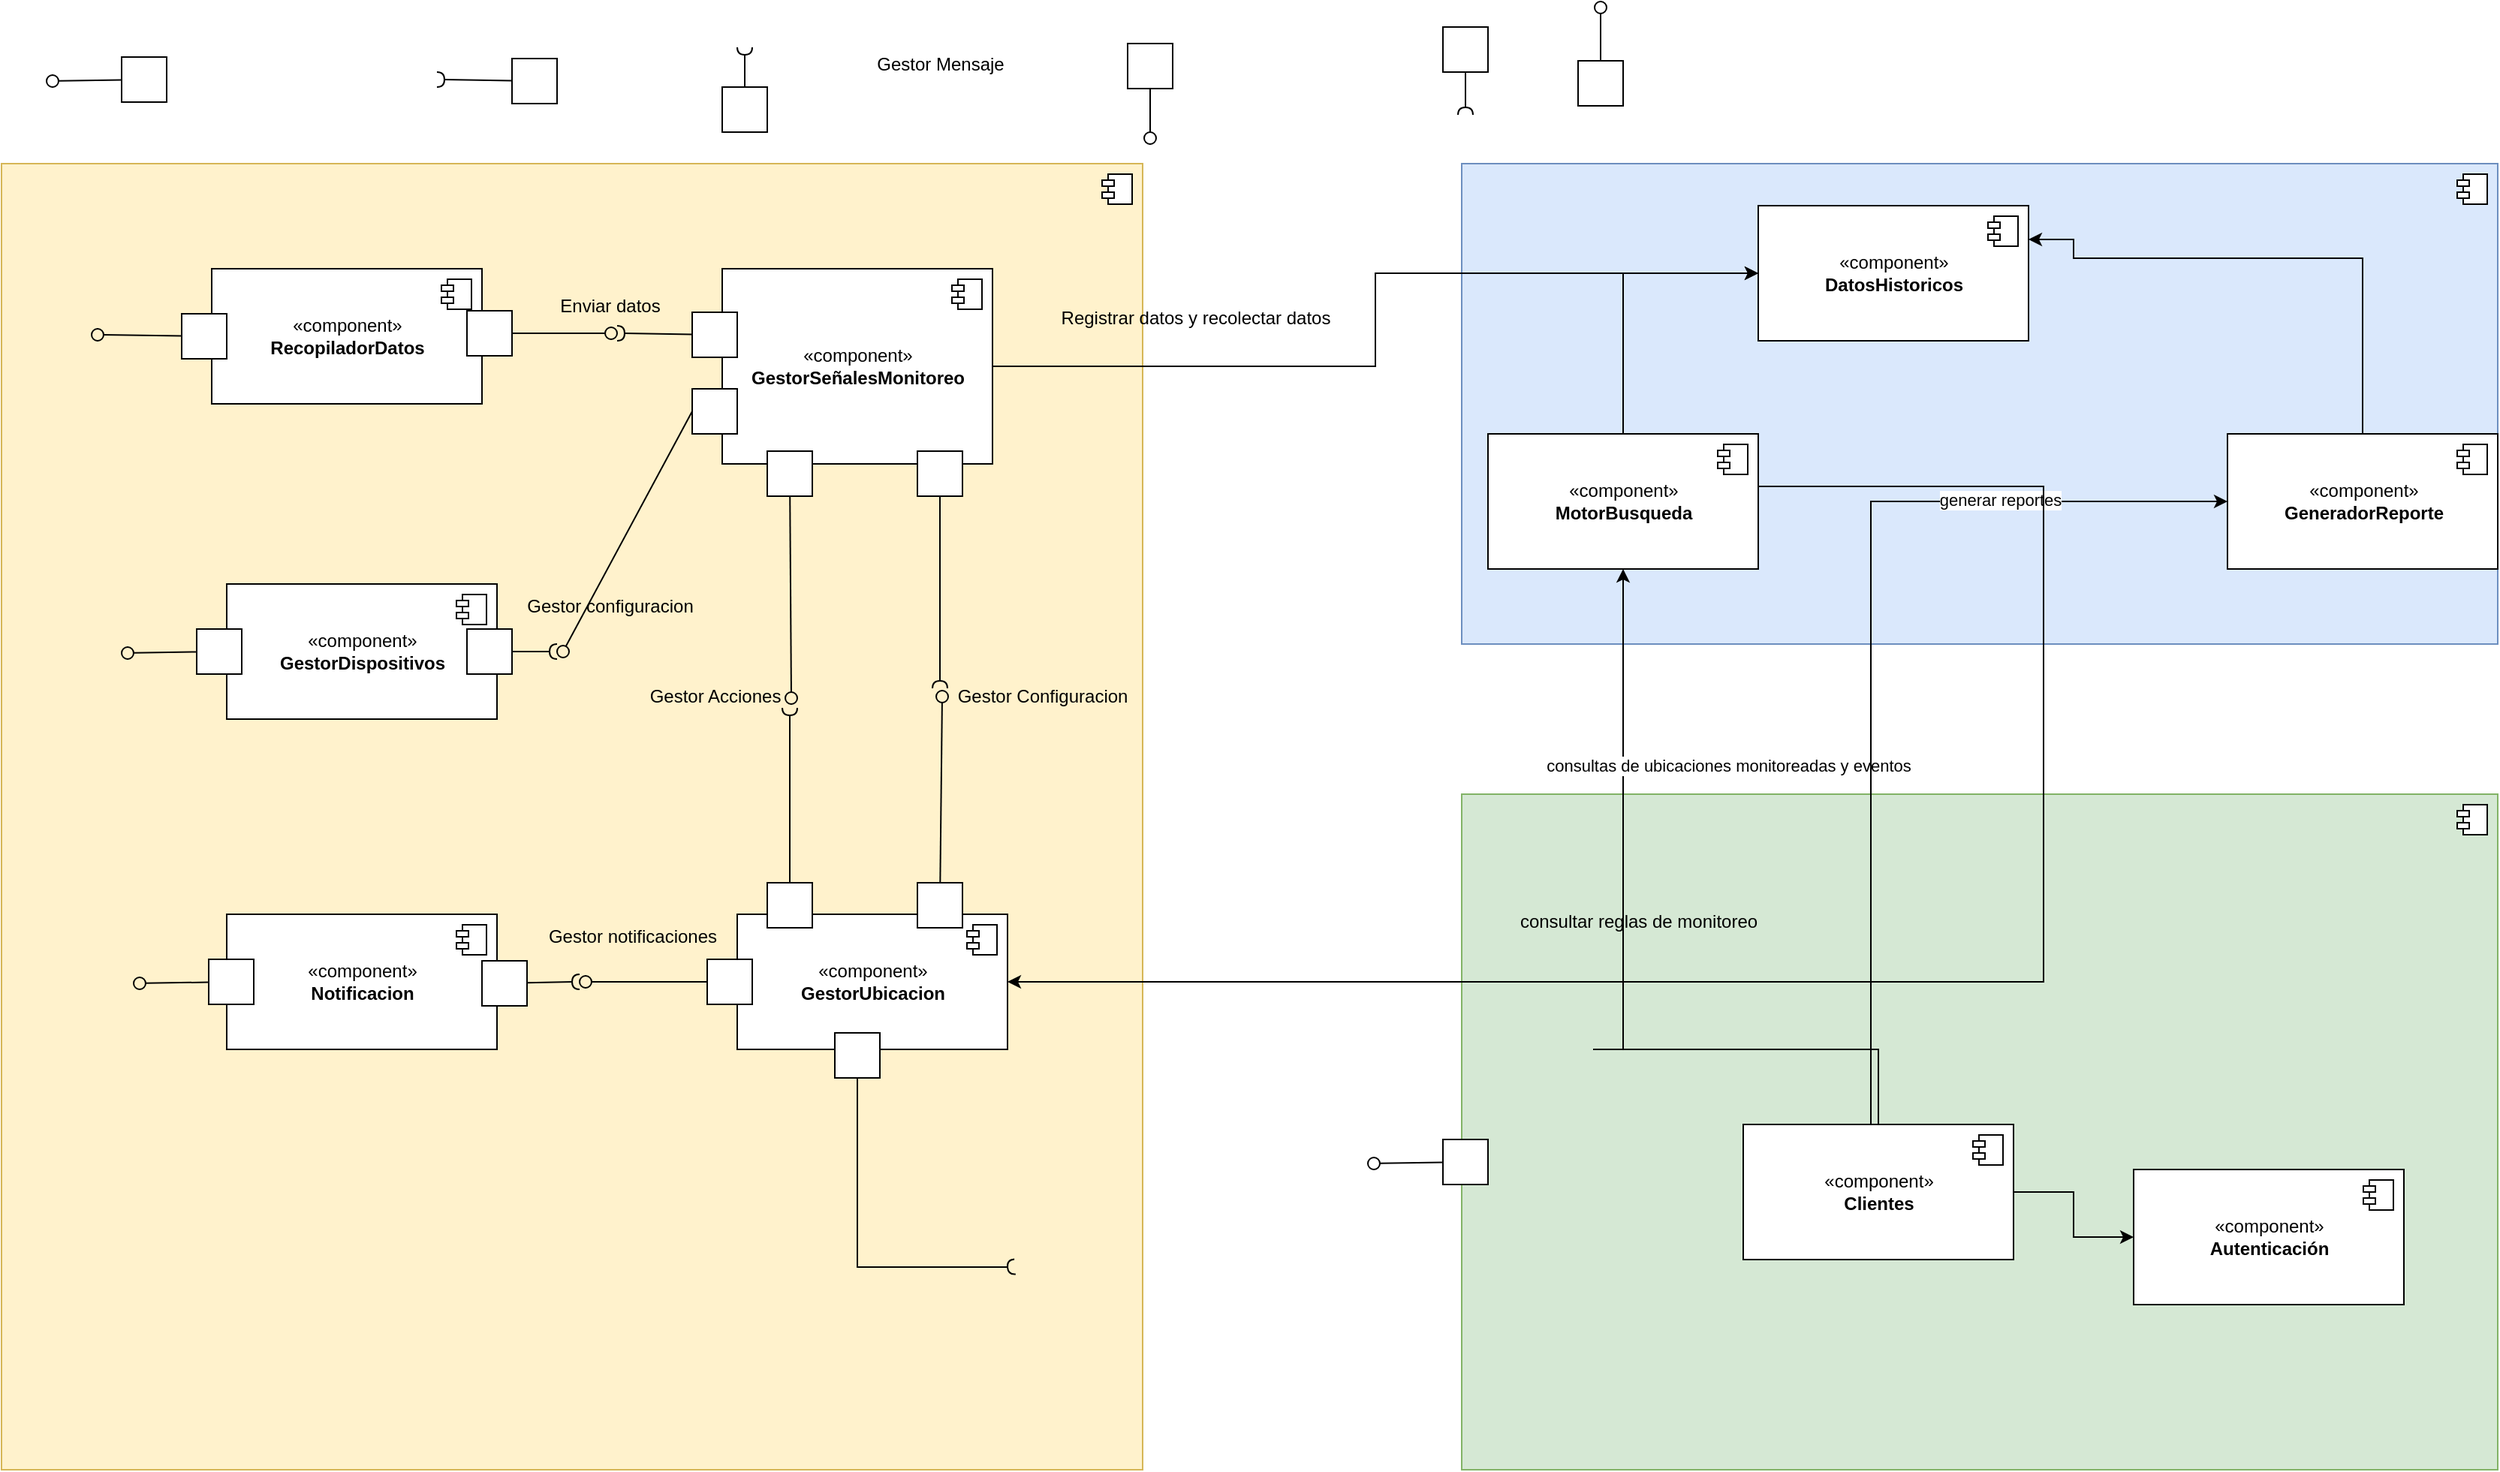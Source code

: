 <mxfile version="20.2.7" type="github">
  <diagram name="Page-1" id="5f0bae14-7c28-e335-631c-24af17079c00">
    <mxGraphModel dx="1618" dy="1870" grid="1" gridSize="10" guides="1" tooltips="1" connect="1" arrows="1" fold="1" page="1" pageScale="1" pageWidth="1100" pageHeight="850" background="none" math="0" shadow="0">
      <root>
        <mxCell id="0" />
        <mxCell id="1" parent="0" />
        <mxCell id="_3enAfRf96Bm5nbUzgbu-195" value="" style="html=1;rounded=0;direction=east;flipV=0;" vertex="1" parent="1">
          <mxGeometry x="360" y="30" width="30" height="30" as="geometry" />
        </mxCell>
        <mxCell id="_3enAfRf96Bm5nbUzgbu-196" value="" style="endArrow=none;html=1;rounded=0;align=center;verticalAlign=top;endFill=0;labelBackgroundColor=none;endSize=2;" edge="1" source="_3enAfRf96Bm5nbUzgbu-195" target="_3enAfRf96Bm5nbUzgbu-197" parent="1">
          <mxGeometry relative="1" as="geometry" />
        </mxCell>
        <mxCell id="_3enAfRf96Bm5nbUzgbu-197" value="" style="shape=requiredInterface;html=1;fontSize=11;align=center;fillColor=none;points=[];aspect=fixed;resizable=0;verticalAlign=bottom;labelPosition=center;verticalLabelPosition=top;flipH=1;flipV=0;rotation=-180;" vertex="1" parent="1">
          <mxGeometry x="310" y="39" width="5" height="10" as="geometry" />
        </mxCell>
        <mxCell id="_3enAfRf96Bm5nbUzgbu-139" value="" style="html=1;dropTarget=0;fillColor=#fff2cc;strokeColor=#d6b656;" vertex="1" parent="1">
          <mxGeometry x="20" y="100" width="760" height="870" as="geometry" />
        </mxCell>
        <mxCell id="_3enAfRf96Bm5nbUzgbu-140" value="" style="shape=module;jettyWidth=8;jettyHeight=4;" vertex="1" parent="_3enAfRf96Bm5nbUzgbu-139">
          <mxGeometry x="1" width="20" height="20" relative="1" as="geometry">
            <mxPoint x="-27" y="7" as="offset" />
          </mxGeometry>
        </mxCell>
        <mxCell id="_3enAfRf96Bm5nbUzgbu-137" value="" style="html=1;dropTarget=0;fillColor=#dae8fc;strokeColor=#6c8ebf;" vertex="1" parent="1">
          <mxGeometry x="992.5" y="100" width="690" height="320" as="geometry" />
        </mxCell>
        <mxCell id="_3enAfRf96Bm5nbUzgbu-138" value="" style="shape=module;jettyWidth=8;jettyHeight=4;" vertex="1" parent="_3enAfRf96Bm5nbUzgbu-137">
          <mxGeometry x="1" width="20" height="20" relative="1" as="geometry">
            <mxPoint x="-27" y="7" as="offset" />
          </mxGeometry>
        </mxCell>
        <mxCell id="_3enAfRf96Bm5nbUzgbu-135" value="" style="html=1;dropTarget=0;fillColor=#d5e8d4;strokeColor=#82b366;" vertex="1" parent="1">
          <mxGeometry x="992.5" y="520" width="690" height="450" as="geometry" />
        </mxCell>
        <mxCell id="_3enAfRf96Bm5nbUzgbu-136" value="" style="shape=module;jettyWidth=8;jettyHeight=4;" vertex="1" parent="_3enAfRf96Bm5nbUzgbu-135">
          <mxGeometry x="1" width="20" height="20" relative="1" as="geometry">
            <mxPoint x="-27" y="7" as="offset" />
          </mxGeometry>
        </mxCell>
        <mxCell id="_3enAfRf96Bm5nbUzgbu-3" value="«component»&lt;br&gt;&lt;b&gt;RecopiladorDatos&lt;/b&gt;" style="html=1;dropTarget=0;" vertex="1" parent="1">
          <mxGeometry x="160" y="170" width="180" height="90" as="geometry" />
        </mxCell>
        <mxCell id="_3enAfRf96Bm5nbUzgbu-4" value="" style="shape=module;jettyWidth=8;jettyHeight=4;" vertex="1" parent="_3enAfRf96Bm5nbUzgbu-3">
          <mxGeometry x="1" width="20" height="20" relative="1" as="geometry">
            <mxPoint x="-27" y="7" as="offset" />
          </mxGeometry>
        </mxCell>
        <mxCell id="_3enAfRf96Bm5nbUzgbu-110" style="edgeStyle=orthogonalEdgeStyle;rounded=0;orthogonalLoop=1;jettySize=auto;html=1;exitX=0.5;exitY=0;exitDx=0;exitDy=0;entryX=0.5;entryY=1;entryDx=0;entryDy=0;" edge="1" parent="1" source="_3enAfRf96Bm5nbUzgbu-13" target="_3enAfRf96Bm5nbUzgbu-108">
          <mxGeometry relative="1" as="geometry">
            <mxPoint x="1450" y="550" as="targetPoint" />
            <Array as="points">
              <mxPoint x="1080" y="690" />
              <mxPoint x="940" y="690" />
            </Array>
          </mxGeometry>
        </mxCell>
        <mxCell id="_3enAfRf96Bm5nbUzgbu-113" value="consultas de ubicaciones monitoreadas y eventos" style="edgeLabel;html=1;align=center;verticalAlign=middle;resizable=0;points=[];" vertex="1" connectable="0" parent="_3enAfRf96Bm5nbUzgbu-110">
          <mxGeometry x="0.465" relative="1" as="geometry">
            <mxPoint x="70" y="-24" as="offset" />
          </mxGeometry>
        </mxCell>
        <mxCell id="_3enAfRf96Bm5nbUzgbu-120" style="edgeStyle=orthogonalEdgeStyle;rounded=0;orthogonalLoop=1;jettySize=auto;html=1;entryX=0;entryY=0.5;entryDx=0;entryDy=0;exitX=1;exitY=0.25;exitDx=0;exitDy=0;" edge="1" parent="1" source="_3enAfRf96Bm5nbUzgbu-13" target="_3enAfRf96Bm5nbUzgbu-118">
          <mxGeometry relative="1" as="geometry">
            <Array as="points">
              <mxPoint x="1265" y="743" />
              <mxPoint x="1265" y="325" />
            </Array>
          </mxGeometry>
        </mxCell>
        <mxCell id="_3enAfRf96Bm5nbUzgbu-121" value="generar reportes" style="edgeLabel;html=1;align=center;verticalAlign=middle;resizable=0;points=[];" vertex="1" connectable="0" parent="_3enAfRf96Bm5nbUzgbu-120">
          <mxGeometry x="0.606" y="1" relative="1" as="geometry">
            <mxPoint as="offset" />
          </mxGeometry>
        </mxCell>
        <mxCell id="_3enAfRf96Bm5nbUzgbu-141" style="edgeStyle=orthogonalEdgeStyle;rounded=0;orthogonalLoop=1;jettySize=auto;html=1;entryX=0;entryY=0.5;entryDx=0;entryDy=0;" edge="1" parent="1" source="_3enAfRf96Bm5nbUzgbu-13" target="_3enAfRf96Bm5nbUzgbu-64">
          <mxGeometry relative="1" as="geometry" />
        </mxCell>
        <mxCell id="_3enAfRf96Bm5nbUzgbu-13" value="«component»&lt;br&gt;&lt;b&gt;Clientes&lt;/b&gt;" style="html=1;dropTarget=0;" vertex="1" parent="1">
          <mxGeometry x="1180" y="740" width="180" height="90" as="geometry" />
        </mxCell>
        <mxCell id="_3enAfRf96Bm5nbUzgbu-14" value="" style="shape=module;jettyWidth=8;jettyHeight=4;" vertex="1" parent="_3enAfRf96Bm5nbUzgbu-13">
          <mxGeometry x="1" width="20" height="20" relative="1" as="geometry">
            <mxPoint x="-27" y="7" as="offset" />
          </mxGeometry>
        </mxCell>
        <mxCell id="_3enAfRf96Bm5nbUzgbu-20" value="«component»&lt;br&gt;&lt;b&gt;GestorUbicacion&lt;br&gt;&lt;/b&gt;" style="html=1;dropTarget=0;" vertex="1" parent="1">
          <mxGeometry x="510" y="600" width="180" height="90" as="geometry" />
        </mxCell>
        <mxCell id="_3enAfRf96Bm5nbUzgbu-21" value="" style="shape=module;jettyWidth=8;jettyHeight=4;" vertex="1" parent="_3enAfRf96Bm5nbUzgbu-20">
          <mxGeometry x="1" width="20" height="20" relative="1" as="geometry">
            <mxPoint x="-27" y="7" as="offset" />
          </mxGeometry>
        </mxCell>
        <mxCell id="_3enAfRf96Bm5nbUzgbu-51" value="" style="html=1;rounded=0;" vertex="1" parent="1">
          <mxGeometry x="140" y="200" width="30" height="30" as="geometry" />
        </mxCell>
        <mxCell id="_3enAfRf96Bm5nbUzgbu-52" value="" style="endArrow=none;html=1;rounded=0;align=center;verticalAlign=top;endFill=0;labelBackgroundColor=none;endSize=2;" edge="1" source="_3enAfRf96Bm5nbUzgbu-51" target="_3enAfRf96Bm5nbUzgbu-53" parent="1">
          <mxGeometry relative="1" as="geometry" />
        </mxCell>
        <mxCell id="_3enAfRf96Bm5nbUzgbu-53" value="" style="ellipse;html=1;fontSize=11;align=center;fillColor=none;points=[];aspect=fixed;resizable=0;verticalAlign=bottom;labelPosition=center;verticalLabelPosition=top;flipH=1;" vertex="1" parent="1">
          <mxGeometry x="80" y="210" width="8" height="8" as="geometry" />
        </mxCell>
        <mxCell id="_3enAfRf96Bm5nbUzgbu-64" value="«component»&lt;br&gt;&lt;b&gt;Autenticación&lt;/b&gt;" style="html=1;dropTarget=0;" vertex="1" parent="1">
          <mxGeometry x="1440" y="770" width="180" height="90" as="geometry" />
        </mxCell>
        <mxCell id="_3enAfRf96Bm5nbUzgbu-65" value="" style="shape=module;jettyWidth=8;jettyHeight=4;" vertex="1" parent="_3enAfRf96Bm5nbUzgbu-64">
          <mxGeometry x="1" width="20" height="20" relative="1" as="geometry">
            <mxPoint x="-27" y="7" as="offset" />
          </mxGeometry>
        </mxCell>
        <mxCell id="_3enAfRf96Bm5nbUzgbu-78" value="«component»&lt;br&gt;&lt;b&gt;Notificacion&lt;/b&gt;" style="html=1;dropTarget=0;" vertex="1" parent="1">
          <mxGeometry x="170" y="600" width="180" height="90" as="geometry" />
        </mxCell>
        <mxCell id="_3enAfRf96Bm5nbUzgbu-79" value="" style="shape=module;jettyWidth=8;jettyHeight=4;" vertex="1" parent="_3enAfRf96Bm5nbUzgbu-78">
          <mxGeometry x="1" width="20" height="20" relative="1" as="geometry">
            <mxPoint x="-27" y="7" as="offset" />
          </mxGeometry>
        </mxCell>
        <mxCell id="_3enAfRf96Bm5nbUzgbu-126" style="edgeStyle=orthogonalEdgeStyle;rounded=0;orthogonalLoop=1;jettySize=auto;html=1;entryX=0;entryY=0.5;entryDx=0;entryDy=0;" edge="1" parent="1" source="_3enAfRf96Bm5nbUzgbu-84" target="_3enAfRf96Bm5nbUzgbu-124">
          <mxGeometry relative="1" as="geometry" />
        </mxCell>
        <mxCell id="_3enAfRf96Bm5nbUzgbu-84" value="«component»&lt;br&gt;&lt;b&gt;GestorSeñalesMonitoreo&lt;br&gt;&lt;/b&gt;" style="html=1;dropTarget=0;" vertex="1" parent="1">
          <mxGeometry x="500" y="170" width="180" height="130" as="geometry" />
        </mxCell>
        <mxCell id="_3enAfRf96Bm5nbUzgbu-85" value="" style="shape=module;jettyWidth=8;jettyHeight=4;" vertex="1" parent="_3enAfRf96Bm5nbUzgbu-84">
          <mxGeometry x="1" width="20" height="20" relative="1" as="geometry">
            <mxPoint x="-27" y="7" as="offset" />
          </mxGeometry>
        </mxCell>
        <mxCell id="_3enAfRf96Bm5nbUzgbu-104" value="«component»&lt;br&gt;&lt;b&gt;GestorDispositivos&lt;/b&gt;" style="html=1;dropTarget=0;" vertex="1" parent="1">
          <mxGeometry x="170" y="380" width="180" height="90" as="geometry" />
        </mxCell>
        <mxCell id="_3enAfRf96Bm5nbUzgbu-105" value="" style="shape=module;jettyWidth=8;jettyHeight=4;" vertex="1" parent="_3enAfRf96Bm5nbUzgbu-104">
          <mxGeometry x="1" width="20" height="20" relative="1" as="geometry">
            <mxPoint x="-27" y="7" as="offset" />
          </mxGeometry>
        </mxCell>
        <mxCell id="_3enAfRf96Bm5nbUzgbu-128" style="edgeStyle=orthogonalEdgeStyle;rounded=0;orthogonalLoop=1;jettySize=auto;html=1;" edge="1" parent="1" source="_3enAfRf96Bm5nbUzgbu-108" target="_3enAfRf96Bm5nbUzgbu-124">
          <mxGeometry relative="1" as="geometry">
            <Array as="points">
              <mxPoint x="1100" y="290" />
            </Array>
          </mxGeometry>
        </mxCell>
        <mxCell id="_3enAfRf96Bm5nbUzgbu-131" style="edgeStyle=orthogonalEdgeStyle;rounded=0;orthogonalLoop=1;jettySize=auto;html=1;entryX=1;entryY=0.5;entryDx=0;entryDy=0;" edge="1" parent="1" source="_3enAfRf96Bm5nbUzgbu-108" target="_3enAfRf96Bm5nbUzgbu-20">
          <mxGeometry relative="1" as="geometry">
            <Array as="points">
              <mxPoint x="1380" y="315" />
              <mxPoint x="1380" y="645" />
            </Array>
          </mxGeometry>
        </mxCell>
        <mxCell id="_3enAfRf96Bm5nbUzgbu-108" value="«component»&lt;br&gt;&lt;b&gt;MotorBusqueda&lt;/b&gt;" style="html=1;dropTarget=0;" vertex="1" parent="1">
          <mxGeometry x="1010" y="280" width="180" height="90" as="geometry" />
        </mxCell>
        <mxCell id="_3enAfRf96Bm5nbUzgbu-109" value="" style="shape=module;jettyWidth=8;jettyHeight=4;" vertex="1" parent="_3enAfRf96Bm5nbUzgbu-108">
          <mxGeometry x="1" width="20" height="20" relative="1" as="geometry">
            <mxPoint x="-27" y="7" as="offset" />
          </mxGeometry>
        </mxCell>
        <mxCell id="_3enAfRf96Bm5nbUzgbu-130" style="edgeStyle=orthogonalEdgeStyle;rounded=0;orthogonalLoop=1;jettySize=auto;html=1;entryX=1;entryY=0.25;entryDx=0;entryDy=0;" edge="1" parent="1" source="_3enAfRf96Bm5nbUzgbu-118" target="_3enAfRf96Bm5nbUzgbu-124">
          <mxGeometry relative="1" as="geometry">
            <Array as="points">
              <mxPoint x="1400" y="163" />
            </Array>
          </mxGeometry>
        </mxCell>
        <mxCell id="_3enAfRf96Bm5nbUzgbu-118" value="«component»&lt;br&gt;&lt;b&gt;GeneradorReporte&lt;/b&gt;" style="html=1;dropTarget=0;" vertex="1" parent="1">
          <mxGeometry x="1502.5" y="280" width="180" height="90" as="geometry" />
        </mxCell>
        <mxCell id="_3enAfRf96Bm5nbUzgbu-119" value="" style="shape=module;jettyWidth=8;jettyHeight=4;" vertex="1" parent="_3enAfRf96Bm5nbUzgbu-118">
          <mxGeometry x="1" width="20" height="20" relative="1" as="geometry">
            <mxPoint x="-27" y="7" as="offset" />
          </mxGeometry>
        </mxCell>
        <mxCell id="_3enAfRf96Bm5nbUzgbu-124" value="«component»&lt;br&gt;&lt;b&gt;DatosHistoricos&lt;br&gt;&lt;/b&gt;" style="html=1;dropTarget=0;" vertex="1" parent="1">
          <mxGeometry x="1190" y="128" width="180" height="90" as="geometry" />
        </mxCell>
        <mxCell id="_3enAfRf96Bm5nbUzgbu-125" value="" style="shape=module;jettyWidth=8;jettyHeight=4;" vertex="1" parent="_3enAfRf96Bm5nbUzgbu-124">
          <mxGeometry x="1" width="20" height="20" relative="1" as="geometry">
            <mxPoint x="-27" y="7" as="offset" />
          </mxGeometry>
        </mxCell>
        <mxCell id="_3enAfRf96Bm5nbUzgbu-127" value="Registrar datos y recolectar datos" style="text;html=1;align=center;verticalAlign=middle;resizable=0;points=[];autosize=1;strokeColor=none;fillColor=none;" vertex="1" parent="1">
          <mxGeometry x="710" y="188" width="210" height="30" as="geometry" />
        </mxCell>
        <mxCell id="_3enAfRf96Bm5nbUzgbu-132" value="consultar reglas de monitoreo" style="text;html=1;align=center;verticalAlign=middle;resizable=0;points=[];autosize=1;strokeColor=none;fillColor=none;" vertex="1" parent="1">
          <mxGeometry x="1020" y="590" width="180" height="30" as="geometry" />
        </mxCell>
        <mxCell id="_3enAfRf96Bm5nbUzgbu-199" value="" style="endArrow=none;html=1;rounded=0;align=center;verticalAlign=top;endFill=0;labelBackgroundColor=none;endSize=2;exitX=0;exitY=0.5;exitDx=0;exitDy=0;" edge="1" source="_3enAfRf96Bm5nbUzgbu-265" target="_3enAfRf96Bm5nbUzgbu-200" parent="1">
          <mxGeometry relative="1" as="geometry" />
        </mxCell>
        <mxCell id="_3enAfRf96Bm5nbUzgbu-200" value="" style="ellipse;html=1;fontSize=11;align=center;fillColor=none;points=[];aspect=fixed;resizable=0;verticalAlign=bottom;labelPosition=center;verticalLabelPosition=top;flipH=1;" vertex="1" parent="1">
          <mxGeometry x="390" y="421" width="8" height="8" as="geometry" />
        </mxCell>
        <mxCell id="_3enAfRf96Bm5nbUzgbu-201" value="" style="html=1;rounded=0;direction=east;flipV=0;" vertex="1" parent="1">
          <mxGeometry x="480" y="199" width="30" height="30" as="geometry" />
        </mxCell>
        <mxCell id="_3enAfRf96Bm5nbUzgbu-202" value="" style="endArrow=none;html=1;rounded=0;align=center;verticalAlign=top;endFill=0;labelBackgroundColor=none;endSize=2;" edge="1" parent="1" source="_3enAfRf96Bm5nbUzgbu-201" target="_3enAfRf96Bm5nbUzgbu-203">
          <mxGeometry relative="1" as="geometry" />
        </mxCell>
        <mxCell id="_3enAfRf96Bm5nbUzgbu-203" value="" style="shape=requiredInterface;html=1;fontSize=11;align=center;fillColor=none;points=[];aspect=fixed;resizable=0;verticalAlign=bottom;labelPosition=center;verticalLabelPosition=top;flipH=1;flipV=0;rotation=-180;" vertex="1" parent="1">
          <mxGeometry x="430" y="208" width="5" height="10" as="geometry" />
        </mxCell>
        <mxCell id="_3enAfRf96Bm5nbUzgbu-207" value="" style="html=1;rounded=0;" vertex="1" parent="1">
          <mxGeometry x="330" y="198" width="30" height="30" as="geometry" />
        </mxCell>
        <mxCell id="_3enAfRf96Bm5nbUzgbu-208" value="" style="endArrow=none;html=1;rounded=0;align=center;verticalAlign=top;endFill=0;labelBackgroundColor=none;endSize=2;" edge="1" source="_3enAfRf96Bm5nbUzgbu-207" target="_3enAfRf96Bm5nbUzgbu-209" parent="1">
          <mxGeometry relative="1" as="geometry" />
        </mxCell>
        <mxCell id="_3enAfRf96Bm5nbUzgbu-209" value="" style="ellipse;html=1;fontSize=11;align=center;fillColor=none;points=[];aspect=fixed;resizable=0;verticalAlign=bottom;labelPosition=center;verticalLabelPosition=top;flipH=1;" vertex="1" parent="1">
          <mxGeometry x="422" y="209" width="8" height="8" as="geometry" />
        </mxCell>
        <mxCell id="_3enAfRf96Bm5nbUzgbu-210" value="Enviar datos" style="text;html=1;align=center;verticalAlign=middle;resizable=0;points=[];autosize=1;strokeColor=none;fillColor=none;" vertex="1" parent="1">
          <mxGeometry x="380" y="180" width="90" height="30" as="geometry" />
        </mxCell>
        <mxCell id="_3enAfRf96Bm5nbUzgbu-211" value="" style="html=1;rounded=0;" vertex="1" parent="1">
          <mxGeometry x="330" y="410" width="30" height="30" as="geometry" />
        </mxCell>
        <mxCell id="_3enAfRf96Bm5nbUzgbu-212" value="" style="endArrow=none;html=1;rounded=0;align=center;verticalAlign=top;endFill=0;labelBackgroundColor=none;endSize=2;" edge="1" source="_3enAfRf96Bm5nbUzgbu-211" target="_3enAfRf96Bm5nbUzgbu-213" parent="1">
          <mxGeometry relative="1" as="geometry" />
        </mxCell>
        <mxCell id="_3enAfRf96Bm5nbUzgbu-213" value="" style="shape=requiredInterface;html=1;fontSize=11;align=center;fillColor=none;points=[];aspect=fixed;resizable=0;verticalAlign=bottom;labelPosition=center;verticalLabelPosition=top;flipH=1;" vertex="1" parent="1">
          <mxGeometry x="385" y="420" width="5" height="10" as="geometry" />
        </mxCell>
        <mxCell id="_3enAfRf96Bm5nbUzgbu-214" value="Gestor configuracion" style="text;html=1;align=center;verticalAlign=middle;resizable=0;points=[];autosize=1;strokeColor=none;fillColor=none;" vertex="1" parent="1">
          <mxGeometry x="355" y="380" width="140" height="30" as="geometry" />
        </mxCell>
        <mxCell id="_3enAfRf96Bm5nbUzgbu-216" value="" style="html=1;rounded=0;" vertex="1" parent="1">
          <mxGeometry x="340" y="631" width="30" height="30" as="geometry" />
        </mxCell>
        <mxCell id="_3enAfRf96Bm5nbUzgbu-217" value="" style="endArrow=none;html=1;rounded=0;align=center;verticalAlign=top;endFill=0;labelBackgroundColor=none;endSize=2;" edge="1" source="_3enAfRf96Bm5nbUzgbu-216" target="_3enAfRf96Bm5nbUzgbu-218" parent="1">
          <mxGeometry relative="1" as="geometry" />
        </mxCell>
        <mxCell id="_3enAfRf96Bm5nbUzgbu-218" value="" style="shape=requiredInterface;html=1;fontSize=11;align=center;fillColor=none;points=[];aspect=fixed;resizable=0;verticalAlign=bottom;labelPosition=center;verticalLabelPosition=top;flipH=1;" vertex="1" parent="1">
          <mxGeometry x="400" y="640" width="5" height="10" as="geometry" />
        </mxCell>
        <mxCell id="_3enAfRf96Bm5nbUzgbu-219" value="" style="html=1;rounded=0;" vertex="1" parent="1">
          <mxGeometry x="100" y="29" width="30" height="30" as="geometry" />
        </mxCell>
        <mxCell id="_3enAfRf96Bm5nbUzgbu-220" value="" style="endArrow=none;html=1;rounded=0;align=center;verticalAlign=top;endFill=0;labelBackgroundColor=none;endSize=2;" edge="1" source="_3enAfRf96Bm5nbUzgbu-219" target="_3enAfRf96Bm5nbUzgbu-221" parent="1">
          <mxGeometry relative="1" as="geometry" />
        </mxCell>
        <mxCell id="_3enAfRf96Bm5nbUzgbu-221" value="" style="ellipse;html=1;fontSize=11;align=center;fillColor=none;points=[];aspect=fixed;resizable=0;verticalAlign=bottom;labelPosition=center;verticalLabelPosition=top;flipH=1;" vertex="1" parent="1">
          <mxGeometry x="50" y="41" width="8" height="8" as="geometry" />
        </mxCell>
        <mxCell id="_3enAfRf96Bm5nbUzgbu-222" value="" style="html=1;rounded=0;" vertex="1" parent="1">
          <mxGeometry x="490" y="630" width="30" height="30" as="geometry" />
        </mxCell>
        <mxCell id="_3enAfRf96Bm5nbUzgbu-223" value="" style="endArrow=none;html=1;rounded=0;align=center;verticalAlign=top;endFill=0;labelBackgroundColor=none;endSize=2;" edge="1" parent="1" source="_3enAfRf96Bm5nbUzgbu-222" target="_3enAfRf96Bm5nbUzgbu-224">
          <mxGeometry relative="1" as="geometry" />
        </mxCell>
        <mxCell id="_3enAfRf96Bm5nbUzgbu-224" value="" style="ellipse;html=1;fontSize=11;align=center;fillColor=none;points=[];aspect=fixed;resizable=0;verticalAlign=bottom;labelPosition=center;verticalLabelPosition=top;flipH=1;" vertex="1" parent="1">
          <mxGeometry x="405" y="641" width="8" height="8" as="geometry" />
        </mxCell>
        <mxCell id="_3enAfRf96Bm5nbUzgbu-225" value="Gestor notificaciones" style="text;html=1;align=center;verticalAlign=middle;resizable=0;points=[];autosize=1;strokeColor=none;fillColor=none;" vertex="1" parent="1">
          <mxGeometry x="370" y="600" width="140" height="30" as="geometry" />
        </mxCell>
        <mxCell id="_3enAfRf96Bm5nbUzgbu-226" value="" style="html=1;rounded=0;" vertex="1" parent="1">
          <mxGeometry x="150" y="410" width="30" height="30" as="geometry" />
        </mxCell>
        <mxCell id="_3enAfRf96Bm5nbUzgbu-227" value="" style="endArrow=none;html=1;rounded=0;align=center;verticalAlign=top;endFill=0;labelBackgroundColor=none;endSize=2;" edge="1" parent="1" source="_3enAfRf96Bm5nbUzgbu-226" target="_3enAfRf96Bm5nbUzgbu-228">
          <mxGeometry relative="1" as="geometry" />
        </mxCell>
        <mxCell id="_3enAfRf96Bm5nbUzgbu-228" value="" style="ellipse;html=1;fontSize=11;align=center;fillColor=none;points=[];aspect=fixed;resizable=0;verticalAlign=bottom;labelPosition=center;verticalLabelPosition=top;flipH=1;" vertex="1" parent="1">
          <mxGeometry x="100" y="422" width="8" height="8" as="geometry" />
        </mxCell>
        <mxCell id="_3enAfRf96Bm5nbUzgbu-229" value="" style="html=1;rounded=0;" vertex="1" parent="1">
          <mxGeometry x="158" y="630" width="30" height="30" as="geometry" />
        </mxCell>
        <mxCell id="_3enAfRf96Bm5nbUzgbu-230" value="" style="endArrow=none;html=1;rounded=0;align=center;verticalAlign=top;endFill=0;labelBackgroundColor=none;endSize=2;" edge="1" parent="1" source="_3enAfRf96Bm5nbUzgbu-229" target="_3enAfRf96Bm5nbUzgbu-231">
          <mxGeometry relative="1" as="geometry" />
        </mxCell>
        <mxCell id="_3enAfRf96Bm5nbUzgbu-231" value="" style="ellipse;html=1;fontSize=11;align=center;fillColor=none;points=[];aspect=fixed;resizable=0;verticalAlign=bottom;labelPosition=center;verticalLabelPosition=top;flipH=1;" vertex="1" parent="1">
          <mxGeometry x="108" y="642" width="8" height="8" as="geometry" />
        </mxCell>
        <mxCell id="_3enAfRf96Bm5nbUzgbu-235" value="" style="html=1;rounded=0;" vertex="1" parent="1">
          <mxGeometry x="500" y="49" width="30" height="30" as="geometry" />
        </mxCell>
        <mxCell id="_3enAfRf96Bm5nbUzgbu-236" value="" style="endArrow=none;html=1;rounded=0;align=center;verticalAlign=top;endFill=0;labelBackgroundColor=none;endSize=2;" edge="1" source="_3enAfRf96Bm5nbUzgbu-235" target="_3enAfRf96Bm5nbUzgbu-237" parent="1">
          <mxGeometry relative="1" as="geometry" />
        </mxCell>
        <mxCell id="_3enAfRf96Bm5nbUzgbu-237" value="" style="shape=requiredInterface;html=1;fontSize=11;align=center;fillColor=none;points=[];aspect=fixed;resizable=0;verticalAlign=bottom;labelPosition=center;verticalLabelPosition=top;flipH=1;rotation=-90;" vertex="1" parent="1">
          <mxGeometry x="512.5" y="20" width="5" height="10" as="geometry" />
        </mxCell>
        <mxCell id="_3enAfRf96Bm5nbUzgbu-238" value="" style="html=1;rounded=0;" vertex="1" parent="1">
          <mxGeometry x="530" y="579" width="30" height="30" as="geometry" />
        </mxCell>
        <mxCell id="_3enAfRf96Bm5nbUzgbu-239" value="" style="endArrow=none;html=1;rounded=0;align=center;verticalAlign=top;endFill=0;labelBackgroundColor=none;endSize=2;" edge="1" parent="1" source="_3enAfRf96Bm5nbUzgbu-238" target="_3enAfRf96Bm5nbUzgbu-240">
          <mxGeometry relative="1" as="geometry" />
        </mxCell>
        <mxCell id="_3enAfRf96Bm5nbUzgbu-240" value="" style="shape=requiredInterface;html=1;fontSize=11;align=center;fillColor=none;points=[];aspect=fixed;resizable=0;verticalAlign=bottom;labelPosition=center;verticalLabelPosition=top;flipH=1;rotation=-90;" vertex="1" parent="1">
          <mxGeometry x="542.5" y="460" width="5" height="10" as="geometry" />
        </mxCell>
        <mxCell id="_3enAfRf96Bm5nbUzgbu-241" value="" style="html=1;rounded=0;" vertex="1" parent="1">
          <mxGeometry x="770" y="20" width="30" height="30" as="geometry" />
        </mxCell>
        <mxCell id="_3enAfRf96Bm5nbUzgbu-242" value="" style="endArrow=none;html=1;rounded=0;align=center;verticalAlign=top;endFill=0;labelBackgroundColor=none;endSize=2;" edge="1" parent="1" source="_3enAfRf96Bm5nbUzgbu-241" target="_3enAfRf96Bm5nbUzgbu-243">
          <mxGeometry relative="1" as="geometry" />
        </mxCell>
        <mxCell id="_3enAfRf96Bm5nbUzgbu-243" value="" style="ellipse;html=1;fontSize=11;align=center;fillColor=none;points=[];aspect=fixed;resizable=0;verticalAlign=bottom;labelPosition=center;verticalLabelPosition=top;flipH=1;" vertex="1" parent="1">
          <mxGeometry x="781" y="79" width="8" height="8" as="geometry" />
        </mxCell>
        <mxCell id="_3enAfRf96Bm5nbUzgbu-247" value="" style="html=1;rounded=0;" vertex="1" parent="1">
          <mxGeometry x="530" y="291.5" width="30" height="30" as="geometry" />
        </mxCell>
        <mxCell id="_3enAfRf96Bm5nbUzgbu-248" value="" style="endArrow=none;html=1;rounded=0;align=center;verticalAlign=top;endFill=0;labelBackgroundColor=none;endSize=2;" edge="1" parent="1" source="_3enAfRf96Bm5nbUzgbu-247" target="_3enAfRf96Bm5nbUzgbu-249">
          <mxGeometry relative="1" as="geometry" />
        </mxCell>
        <mxCell id="_3enAfRf96Bm5nbUzgbu-249" value="" style="ellipse;html=1;fontSize=11;align=center;fillColor=none;points=[];aspect=fixed;resizable=0;verticalAlign=bottom;labelPosition=center;verticalLabelPosition=top;flipH=1;" vertex="1" parent="1">
          <mxGeometry x="542" y="452" width="8" height="8" as="geometry" />
        </mxCell>
        <mxCell id="_3enAfRf96Bm5nbUzgbu-250" value="Gestor Mensaje" style="text;html=1;align=center;verticalAlign=middle;resizable=0;points=[];autosize=1;strokeColor=none;fillColor=none;" vertex="1" parent="1">
          <mxGeometry x="590" y="19" width="110" height="30" as="geometry" />
        </mxCell>
        <mxCell id="_3enAfRf96Bm5nbUzgbu-251" value="Gestor Acciones" style="text;html=1;align=center;verticalAlign=middle;resizable=0;points=[];autosize=1;strokeColor=none;fillColor=none;" vertex="1" parent="1">
          <mxGeometry x="440" y="440" width="110" height="30" as="geometry" />
        </mxCell>
        <mxCell id="_3enAfRf96Bm5nbUzgbu-252" value="" style="html=1;rounded=0;direction=east;flipV=0;" vertex="1" parent="1">
          <mxGeometry x="980" y="9" width="30" height="30" as="geometry" />
        </mxCell>
        <mxCell id="_3enAfRf96Bm5nbUzgbu-253" value="" style="endArrow=none;html=1;rounded=0;align=center;verticalAlign=top;endFill=0;labelBackgroundColor=none;endSize=2;" edge="1" parent="1" source="_3enAfRf96Bm5nbUzgbu-252" target="_3enAfRf96Bm5nbUzgbu-254">
          <mxGeometry relative="1" as="geometry" />
        </mxCell>
        <mxCell id="_3enAfRf96Bm5nbUzgbu-254" value="" style="shape=requiredInterface;html=1;fontSize=11;align=center;fillColor=none;points=[];aspect=fixed;resizable=0;verticalAlign=bottom;labelPosition=center;verticalLabelPosition=top;flipH=1;flipV=0;rotation=90;" vertex="1" parent="1">
          <mxGeometry x="992.5" y="60" width="5" height="10" as="geometry" />
        </mxCell>
        <mxCell id="_3enAfRf96Bm5nbUzgbu-255" value="" style="html=1;rounded=0;direction=east;flipV=0;" vertex="1" parent="1">
          <mxGeometry x="630" y="291.5" width="30" height="30" as="geometry" />
        </mxCell>
        <mxCell id="_3enAfRf96Bm5nbUzgbu-256" value="" style="endArrow=none;html=1;rounded=0;align=center;verticalAlign=top;endFill=0;labelBackgroundColor=none;endSize=2;" edge="1" parent="1" source="_3enAfRf96Bm5nbUzgbu-255" target="_3enAfRf96Bm5nbUzgbu-257">
          <mxGeometry relative="1" as="geometry" />
        </mxCell>
        <mxCell id="_3enAfRf96Bm5nbUzgbu-257" value="" style="shape=requiredInterface;html=1;fontSize=11;align=center;fillColor=none;points=[];aspect=fixed;resizable=0;verticalAlign=bottom;labelPosition=center;verticalLabelPosition=top;flipH=1;flipV=0;rotation=90;" vertex="1" parent="1">
          <mxGeometry x="642.5" y="442" width="5" height="10" as="geometry" />
        </mxCell>
        <mxCell id="_3enAfRf96Bm5nbUzgbu-258" value="" style="html=1;rounded=0;" vertex="1" parent="1">
          <mxGeometry x="1070" y="31.5" width="30" height="30" as="geometry" />
        </mxCell>
        <mxCell id="_3enAfRf96Bm5nbUzgbu-259" value="" style="endArrow=none;html=1;rounded=0;align=center;verticalAlign=top;endFill=0;labelBackgroundColor=none;endSize=2;" edge="1" parent="1" source="_3enAfRf96Bm5nbUzgbu-258" target="_3enAfRf96Bm5nbUzgbu-260">
          <mxGeometry relative="1" as="geometry" />
        </mxCell>
        <mxCell id="_3enAfRf96Bm5nbUzgbu-260" value="" style="ellipse;html=1;fontSize=11;align=center;fillColor=none;points=[];aspect=fixed;resizable=0;verticalAlign=bottom;labelPosition=center;verticalLabelPosition=top;flipH=1;" vertex="1" parent="1">
          <mxGeometry x="1081" y="-8" width="8" height="8" as="geometry" />
        </mxCell>
        <mxCell id="_3enAfRf96Bm5nbUzgbu-261" value="" style="html=1;rounded=0;" vertex="1" parent="1">
          <mxGeometry x="630" y="579" width="30" height="30" as="geometry" />
        </mxCell>
        <mxCell id="_3enAfRf96Bm5nbUzgbu-262" value="" style="endArrow=none;html=1;rounded=0;align=center;verticalAlign=top;endFill=0;labelBackgroundColor=none;endSize=2;" edge="1" parent="1" source="_3enAfRf96Bm5nbUzgbu-261" target="_3enAfRf96Bm5nbUzgbu-263">
          <mxGeometry relative="1" as="geometry" />
        </mxCell>
        <mxCell id="_3enAfRf96Bm5nbUzgbu-263" value="" style="ellipse;html=1;fontSize=11;align=center;fillColor=none;points=[];aspect=fixed;resizable=0;verticalAlign=bottom;labelPosition=center;verticalLabelPosition=top;flipH=1;" vertex="1" parent="1">
          <mxGeometry x="642.5" y="451" width="8" height="8" as="geometry" />
        </mxCell>
        <mxCell id="_3enAfRf96Bm5nbUzgbu-264" value="Gestor Configuracion" style="text;html=1;align=center;verticalAlign=middle;resizable=0;points=[];autosize=1;strokeColor=none;fillColor=none;" vertex="1" parent="1">
          <mxGeometry x="642.5" y="440" width="140" height="30" as="geometry" />
        </mxCell>
        <mxCell id="_3enAfRf96Bm5nbUzgbu-265" value="" style="html=1;rounded=0;direction=east;flipV=0;" vertex="1" parent="1">
          <mxGeometry x="480" y="250" width="30" height="30" as="geometry" />
        </mxCell>
        <mxCell id="_3enAfRf96Bm5nbUzgbu-270" value="" style="html=1;rounded=0;" vertex="1" parent="1">
          <mxGeometry x="980" y="750" width="30" height="30" as="geometry" />
        </mxCell>
        <mxCell id="_3enAfRf96Bm5nbUzgbu-271" value="" style="endArrow=none;html=1;rounded=0;align=center;verticalAlign=top;endFill=0;labelBackgroundColor=none;endSize=2;" edge="1" parent="1" source="_3enAfRf96Bm5nbUzgbu-270" target="_3enAfRf96Bm5nbUzgbu-272">
          <mxGeometry relative="1" as="geometry" />
        </mxCell>
        <mxCell id="_3enAfRf96Bm5nbUzgbu-272" value="" style="ellipse;html=1;fontSize=11;align=center;fillColor=none;points=[];aspect=fixed;resizable=0;verticalAlign=bottom;labelPosition=center;verticalLabelPosition=top;flipH=1;" vertex="1" parent="1">
          <mxGeometry x="930" y="762" width="8" height="8" as="geometry" />
        </mxCell>
        <mxCell id="_3enAfRf96Bm5nbUzgbu-274" value="" style="html=1;rounded=0;direction=east;flipV=0;" vertex="1" parent="1">
          <mxGeometry x="575" y="679" width="30" height="30" as="geometry" />
        </mxCell>
        <mxCell id="_3enAfRf96Bm5nbUzgbu-275" value="" style="endArrow=none;html=1;rounded=0;align=center;verticalAlign=top;endFill=0;labelBackgroundColor=none;endSize=2;" edge="1" parent="1" source="_3enAfRf96Bm5nbUzgbu-274" target="_3enAfRf96Bm5nbUzgbu-276">
          <mxGeometry relative="1" as="geometry">
            <Array as="points">
              <mxPoint x="590" y="835" />
            </Array>
          </mxGeometry>
        </mxCell>
        <mxCell id="_3enAfRf96Bm5nbUzgbu-276" value="" style="shape=requiredInterface;html=1;fontSize=11;align=center;fillColor=none;points=[];aspect=fixed;resizable=0;verticalAlign=bottom;labelPosition=center;verticalLabelPosition=top;flipH=1;flipV=0;rotation=-5;" vertex="1" parent="1">
          <mxGeometry x="690" y="830" width="5" height="10" as="geometry" />
        </mxCell>
      </root>
    </mxGraphModel>
  </diagram>
</mxfile>
